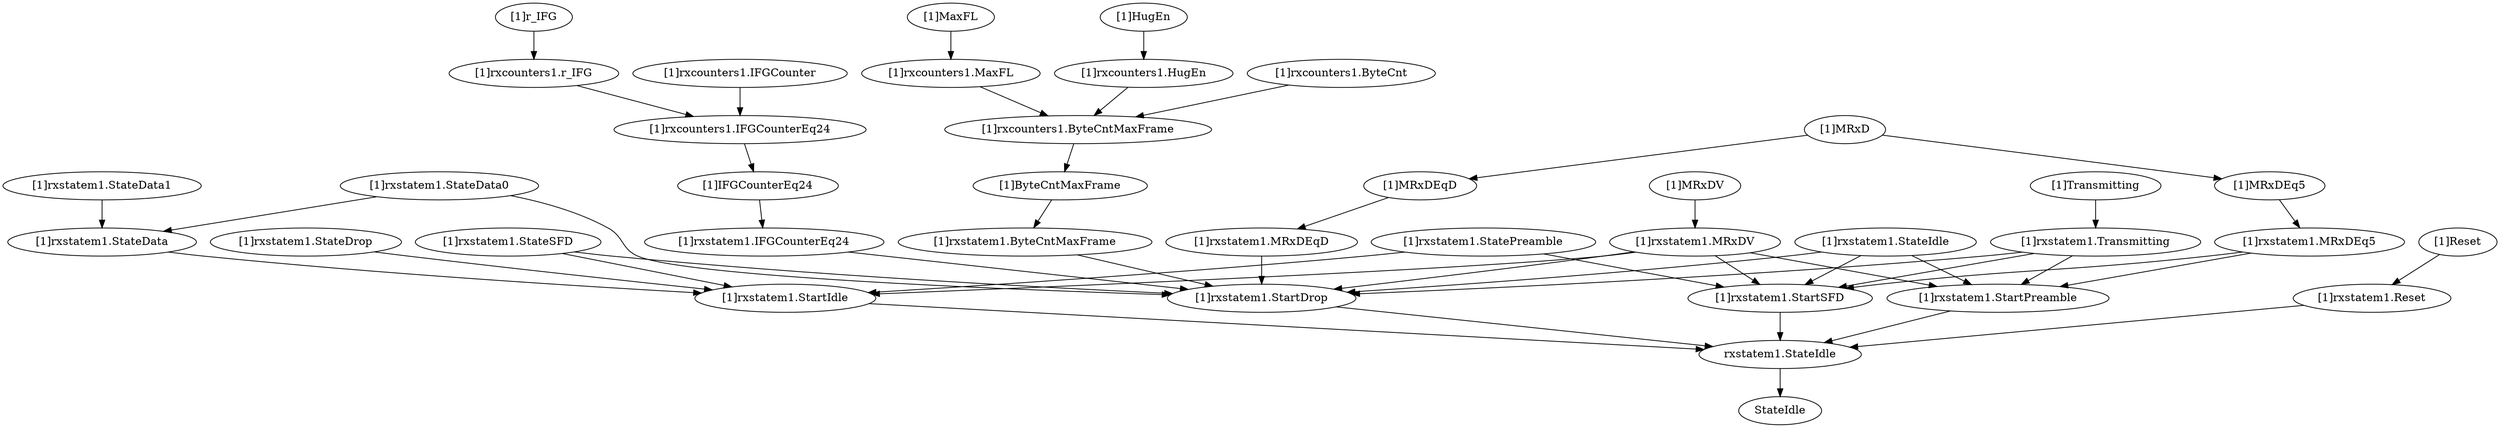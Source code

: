 strict digraph "" {
	"[1]rxstatem1.StateDrop"	 [complexity=7,
		importance=0.0238184953699,
		rank=0.00340264219571];
	"[1]rxstatem1.StartIdle"	 [complexity=1,
		importance=0.0193295504615,
		rank=0.0193295504615];
	"[1]rxstatem1.StateDrop" -> "[1]rxstatem1.StartIdle";
	"[1]rxcounters1.ByteCnt"	 [complexity=16,
		importance=0.0623461782519,
		rank=0.00389663614075];
	"[1]rxcounters1.ByteCntMaxFrame"	 [complexity=12,
		importance=0.0495578688785,
		rank=0.00412982240654];
	"[1]rxcounters1.ByteCnt" -> "[1]rxcounters1.ByteCntMaxFrame";
	"[1]r_IFG"	 [complexity=15,
		importance=0.0598869087664,
		rank=0.00399246058443];
	"[1]rxcounters1.r_IFG"	 [complexity=15,
		importance=0.0568745125493,
		rank=0.00379163416996];
	"[1]r_IFG" -> "[1]rxcounters1.r_IFG";
	"rxstatem1.StateIdle"	 [complexity=0,
		importance=0.0111304237606,
		rank=0.0];
	"[1]rxstatem1.StartIdle" -> "rxstatem1.StateIdle";
	"[1]rxstatem1.StateData"	 [complexity=7,
		importance=0.0255235973085,
		rank=0.00364622818692];
	"[1]rxstatem1.StateData" -> "[1]rxstatem1.StartIdle";
	"[1]rxcounters1.IFGCounterEq24"	 [complexity=12,
		importance=0.052355893827,
		rank=0.00436299115225];
	"[1]IFGCounterEq24"	 [complexity=12,
		importance=0.0435761369675,
		rank=0.00363134474729];
	"[1]rxcounters1.IFGCounterEq24" -> "[1]IFGCounterEq24";
	"[1]rxstatem1.MRxDV"	 [complexity=12,
		importance=0.0360663621571,
		rank=0.00300553017976];
	"[1]rxstatem1.MRxDV" -> "[1]rxstatem1.StartIdle";
	"[1]rxstatem1.StartPreamble"	 [complexity=3,
		importance=0.0282355688508,
		rank=0.00941185628361];
	"[1]rxstatem1.MRxDV" -> "[1]rxstatem1.StartPreamble";
	"[1]rxstatem1.StartSFD"	 [complexity=3,
		importance=0.0294007804481,
		rank=0.00980026014936];
	"[1]rxstatem1.MRxDV" -> "[1]rxstatem1.StartSFD";
	"[1]rxstatem1.StartDrop"	 [complexity=3,
		importance=0.032752721439,
		rank=0.010917573813];
	"[1]rxstatem1.MRxDV" -> "[1]rxstatem1.StartDrop";
	"[1]rxcounters1.MaxFL"	 [complexity=16,
		importance=0.0540764876008,
		rank=0.00337978047505];
	"[1]rxcounters1.MaxFL" -> "[1]rxcounters1.ByteCntMaxFrame";
	"[1]rxstatem1.Transmitting"	 [complexity=12,
		importance=0.0365182289087,
		rank=0.00304318574239];
	"[1]rxstatem1.Transmitting" -> "[1]rxstatem1.StartPreamble";
	"[1]rxstatem1.Transmitting" -> "[1]rxstatem1.StartSFD";
	"[1]rxstatem1.Transmitting" -> "[1]rxstatem1.StartDrop";
	"[1]ByteCntMaxFrame"	 [complexity=12,
		importance=0.0416004883189,
		rank=0.00346670735991];
	"[1]rxcounters1.ByteCntMaxFrame" -> "[1]ByteCntMaxFrame";
	"[1]rxstatem1.IFGCounterEq24"	 [complexity=12,
		importance=0.0383687565465,
		rank=0.00319739637888];
	"[1]IFGCounterEq24" -> "[1]rxstatem1.IFGCounterEq24";
	"[1]MRxDEq5"	 [complexity=9,
		importance=0.0372545598864,
		rank=0.00413939554293];
	"[1]rxstatem1.MRxDEq5"	 [complexity=9,
		importance=0.0340269890257,
		rank=0.00378077655841];
	"[1]MRxDEq5" -> "[1]rxstatem1.MRxDEq5";
	"[1]MRxD"	 [complexity=14,
		importance=0.0428119909141,
		rank=0.003057999351];
	"[1]MRxD" -> "[1]MRxDEq5";
	"[1]MRxDEqD"	 [complexity=12,
		importance=0.039799594697,
		rank=0.00331663289142];
	"[1]MRxD" -> "[1]MRxDEqD";
	StateIdle	 [complexity=0,
		importance=0.00391441338692,
		rank=0.0];
	"[1]rxstatem1.IFGCounterEq24" -> "[1]rxstatem1.StartDrop";
	"[1]rxstatem1.Reset"	 [complexity=1,
		importance=0.0364433049333,
		rank=0.0364433049333];
	"[1]rxstatem1.Reset" -> "rxstatem1.StateIdle";
	"rxstatem1.StateIdle" -> StateIdle;
	"[1]rxstatem1.StateData0"	 [complexity=12,
		importance=0.0404237251135,
		rank=0.00336864375946];
	"[1]rxstatem1.StateData0" -> "[1]rxstatem1.StateData";
	"[1]rxstatem1.StateData0" -> "[1]rxstatem1.StartDrop";
	"[1]rxstatem1.StateData1"	 [complexity=10,
		importance=0.033135680578,
		rank=0.0033135680578];
	"[1]rxstatem1.StateData1" -> "[1]rxstatem1.StateData";
	"[1]rxcounters1.r_IFG" -> "[1]rxcounters1.IFGCounterEq24";
	"[1]rxstatem1.StateIdle"	 [complexity=12,
		importance=0.0399687318127,
		rank=0.00333072765106];
	"[1]rxstatem1.StateIdle" -> "[1]rxstatem1.StartPreamble";
	"[1]rxstatem1.StateIdle" -> "[1]rxstatem1.StartSFD";
	"[1]rxstatem1.StateIdle" -> "[1]rxstatem1.StartDrop";
	"[1]Transmitting"	 [complexity=12,
		importance=0.0395306251258,
		rank=0.00329421876048];
	"[1]Transmitting" -> "[1]rxstatem1.Transmitting";
	"[1]MRxDV"	 [complexity=12,
		importance=0.0390787583742,
		rank=0.00325656319785];
	"[1]MRxDV" -> "[1]rxstatem1.MRxDV";
	"[1]rxstatem1.StateSFD"	 [complexity=12,
		importance=0.0413523244629,
		rank=0.00344602703857];
	"[1]rxstatem1.StateSFD" -> "[1]rxstatem1.StartIdle";
	"[1]rxstatem1.StateSFD" -> "[1]rxstatem1.StartDrop";
	"[1]rxstatem1.StartPreamble" -> "rxstatem1.StateIdle";
	"[1]rxstatem1.StatePreamble"	 [complexity=9,
		importance=0.0363919933697,
		rank=0.00404355481885];
	"[1]rxstatem1.StatePreamble" -> "[1]rxstatem1.StartIdle";
	"[1]rxstatem1.StatePreamble" -> "[1]rxstatem1.StartSFD";
	"[1]HugEn"	 [complexity=16,
		importance=0.0570888838179,
		rank=0.00356805523862];
	"[1]rxcounters1.HugEn"	 [complexity=16,
		importance=0.0540764876008,
		rank=0.00337978047505];
	"[1]HugEn" -> "[1]rxcounters1.HugEn";
	"[1]rxstatem1.MRxDEqD"	 [complexity=12,
		importance=0.0365720238363,
		rank=0.00304766865303];
	"[1]rxstatem1.MRxDEqD" -> "[1]rxstatem1.StartDrop";
	"[1]rxcounters1.IFGCounter"	 [complexity=15,
		importance=0.0663888283731,
		rank=0.00442592189154];
	"[1]rxcounters1.IFGCounter" -> "[1]rxcounters1.IFGCounterEq24";
	"[1]rxstatem1.ByteCntMaxFrame"	 [complexity=12,
		importance=0.0365987396786,
		rank=0.00304989497322];
	"[1]ByteCntMaxFrame" -> "[1]rxstatem1.ByteCntMaxFrame";
	"[1]Reset"	 [complexity=1,
		importance=0.0394557011504,
		rank=0.0394557011504];
	"[1]Reset" -> "[1]rxstatem1.Reset";
	"[1]rxstatem1.ByteCntMaxFrame" -> "[1]rxstatem1.StartDrop";
	"[1]rxcounters1.HugEn" -> "[1]rxcounters1.ByteCntMaxFrame";
	"[1]MaxFL"	 [complexity=16,
		importance=0.0570888838179,
		rank=0.00356805523862];
	"[1]MaxFL" -> "[1]rxcounters1.MaxFL";
	"[1]rxstatem1.MRxDEq5" -> "[1]rxstatem1.StartPreamble";
	"[1]rxstatem1.MRxDEq5" -> "[1]rxstatem1.StartSFD";
	"[1]rxstatem1.StartSFD" -> "rxstatem1.StateIdle";
	"[1]MRxDEqD" -> "[1]rxstatem1.MRxDEqD";
	"[1]rxstatem1.StartDrop" -> "rxstatem1.StateIdle";
}
